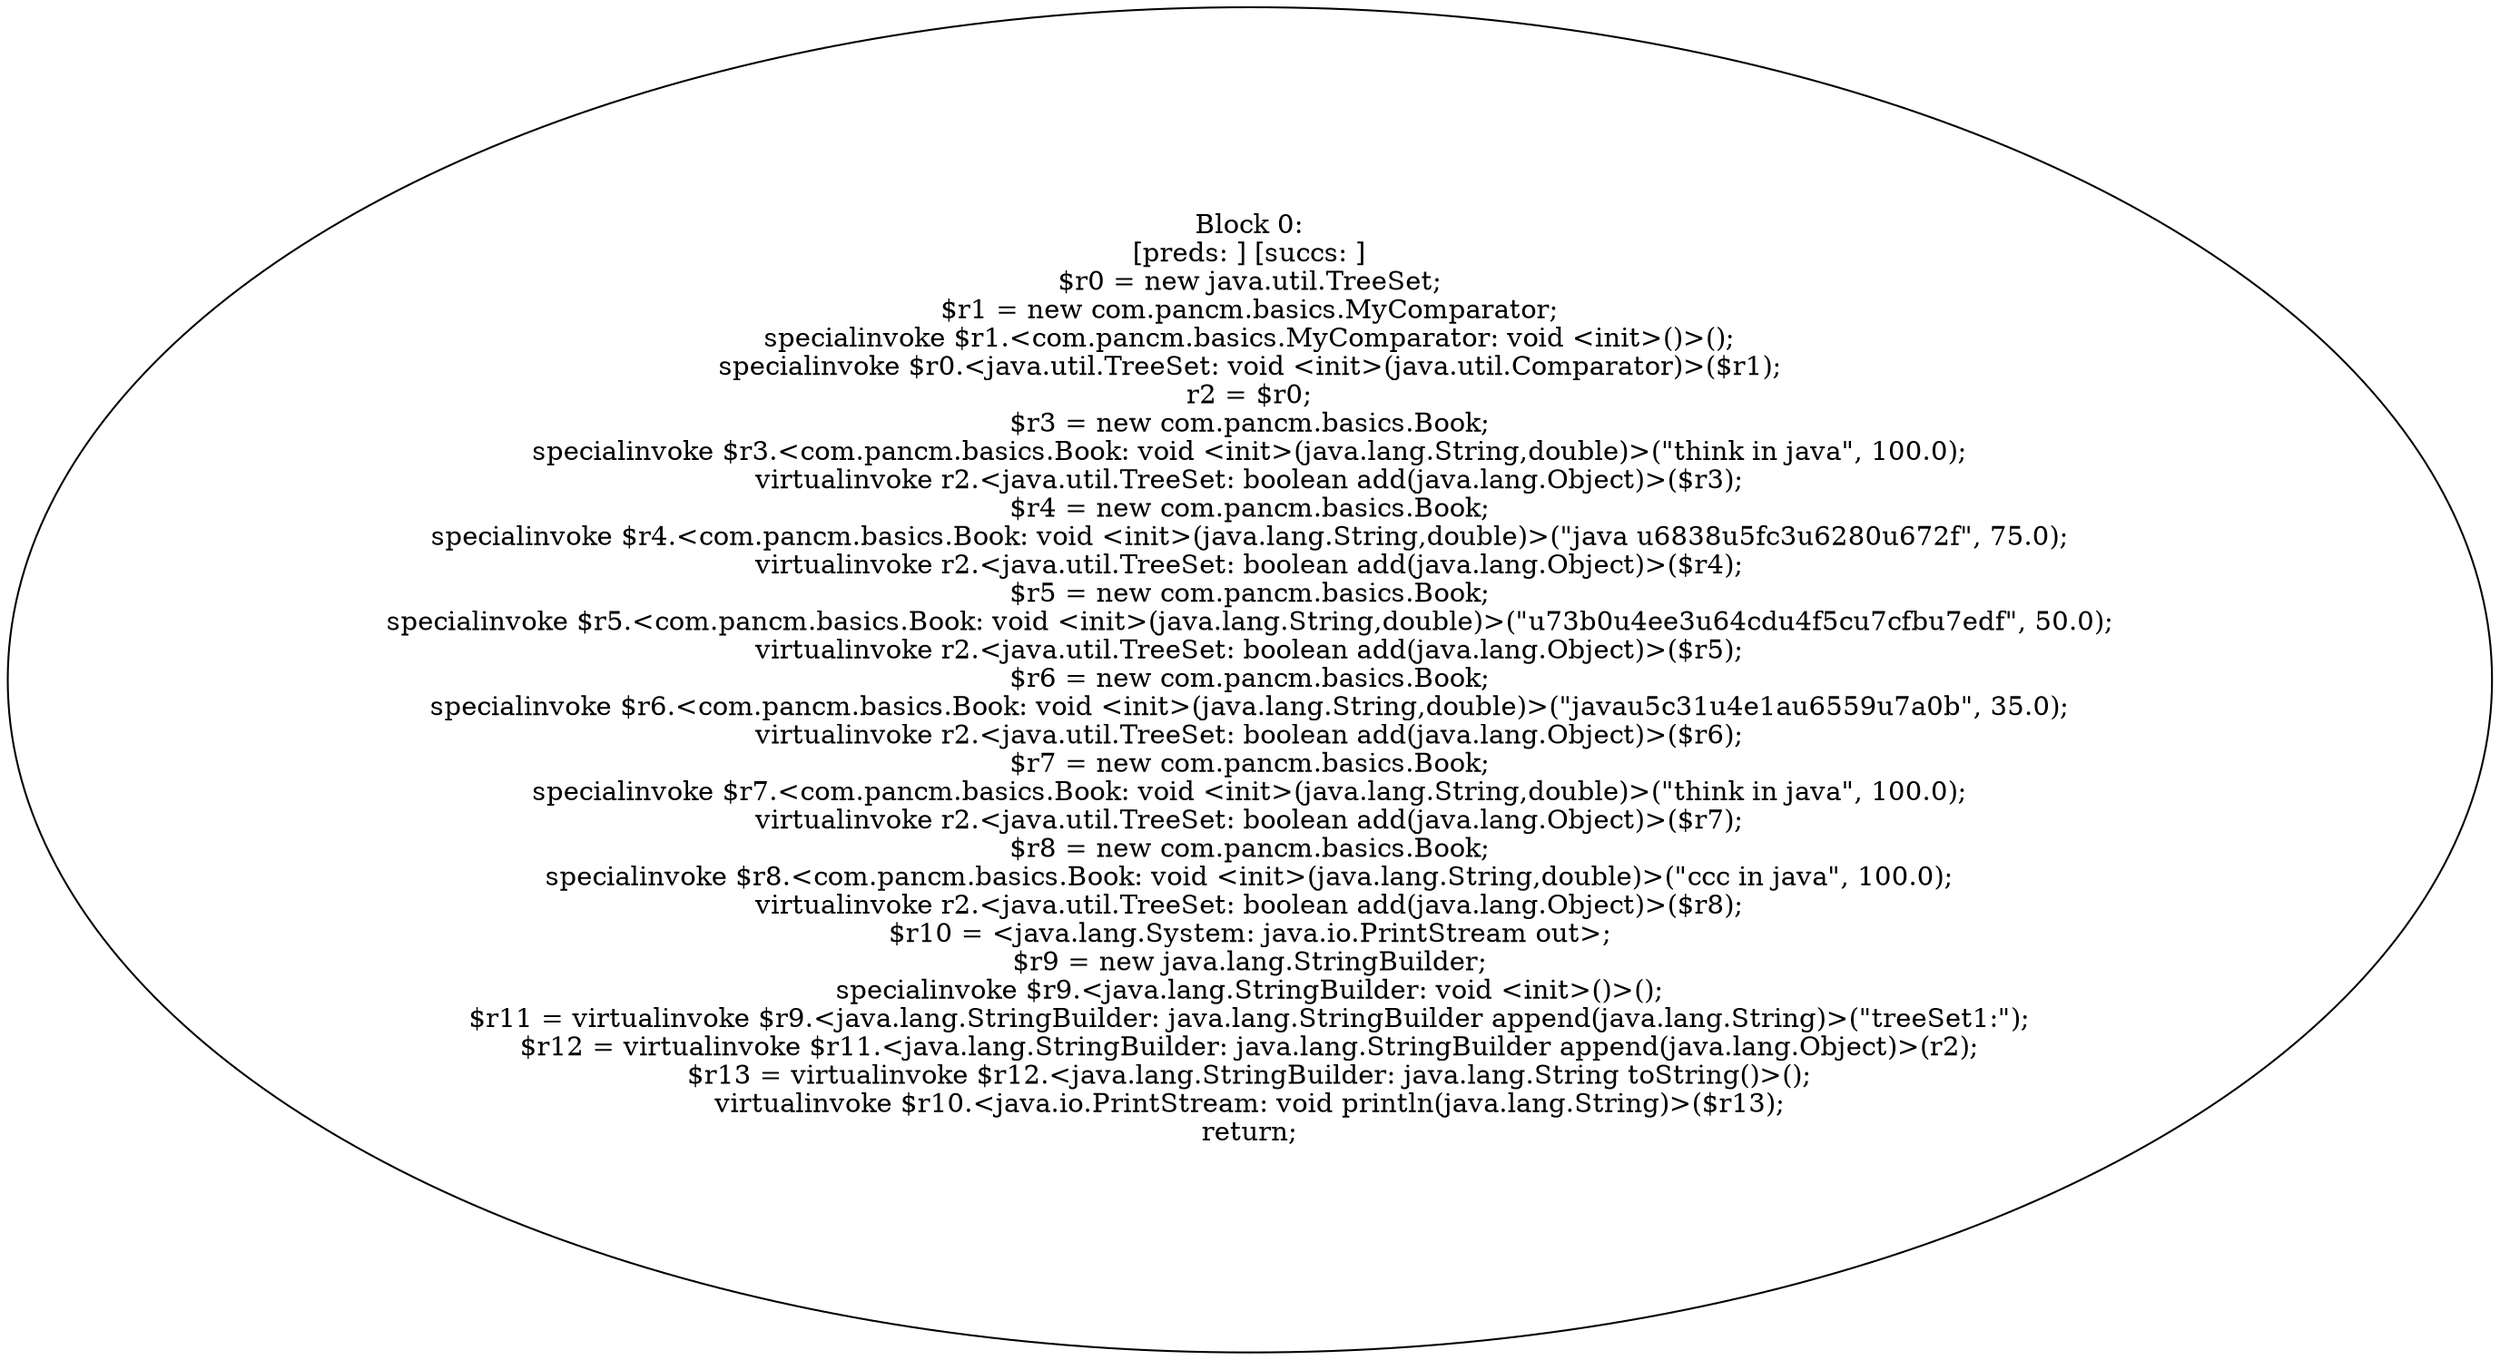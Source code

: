 digraph "unitGraph" {
    "Block 0:
[preds: ] [succs: ]
$r0 = new java.util.TreeSet;
$r1 = new com.pancm.basics.MyComparator;
specialinvoke $r1.<com.pancm.basics.MyComparator: void <init>()>();
specialinvoke $r0.<java.util.TreeSet: void <init>(java.util.Comparator)>($r1);
r2 = $r0;
$r3 = new com.pancm.basics.Book;
specialinvoke $r3.<com.pancm.basics.Book: void <init>(java.lang.String,double)>(\"think in java\", 100.0);
virtualinvoke r2.<java.util.TreeSet: boolean add(java.lang.Object)>($r3);
$r4 = new com.pancm.basics.Book;
specialinvoke $r4.<com.pancm.basics.Book: void <init>(java.lang.String,double)>(\"java \u6838\u5fc3\u6280\u672f\", 75.0);
virtualinvoke r2.<java.util.TreeSet: boolean add(java.lang.Object)>($r4);
$r5 = new com.pancm.basics.Book;
specialinvoke $r5.<com.pancm.basics.Book: void <init>(java.lang.String,double)>(\"\u73b0\u4ee3\u64cd\u4f5c\u7cfb\u7edf\", 50.0);
virtualinvoke r2.<java.util.TreeSet: boolean add(java.lang.Object)>($r5);
$r6 = new com.pancm.basics.Book;
specialinvoke $r6.<com.pancm.basics.Book: void <init>(java.lang.String,double)>(\"java\u5c31\u4e1a\u6559\u7a0b\", 35.0);
virtualinvoke r2.<java.util.TreeSet: boolean add(java.lang.Object)>($r6);
$r7 = new com.pancm.basics.Book;
specialinvoke $r7.<com.pancm.basics.Book: void <init>(java.lang.String,double)>(\"think in java\", 100.0);
virtualinvoke r2.<java.util.TreeSet: boolean add(java.lang.Object)>($r7);
$r8 = new com.pancm.basics.Book;
specialinvoke $r8.<com.pancm.basics.Book: void <init>(java.lang.String,double)>(\"ccc in java\", 100.0);
virtualinvoke r2.<java.util.TreeSet: boolean add(java.lang.Object)>($r8);
$r10 = <java.lang.System: java.io.PrintStream out>;
$r9 = new java.lang.StringBuilder;
specialinvoke $r9.<java.lang.StringBuilder: void <init>()>();
$r11 = virtualinvoke $r9.<java.lang.StringBuilder: java.lang.StringBuilder append(java.lang.String)>(\"treeSet1:\");
$r12 = virtualinvoke $r11.<java.lang.StringBuilder: java.lang.StringBuilder append(java.lang.Object)>(r2);
$r13 = virtualinvoke $r12.<java.lang.StringBuilder: java.lang.String toString()>();
virtualinvoke $r10.<java.io.PrintStream: void println(java.lang.String)>($r13);
return;
"
}
